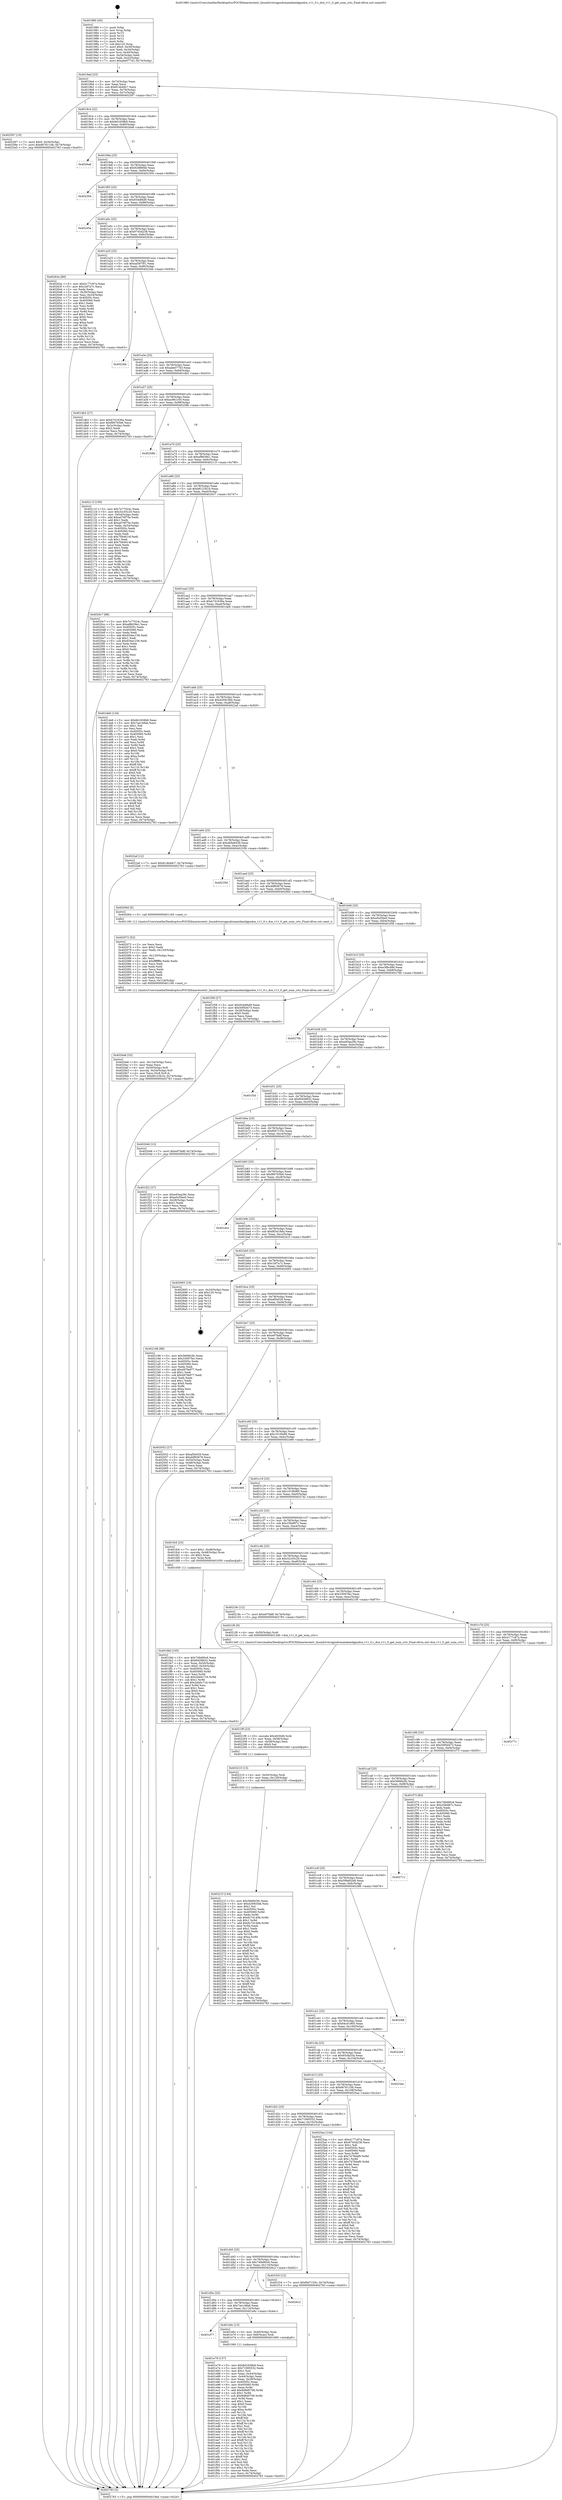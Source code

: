 digraph "0x401980" {
  label = "0x401980 (/mnt/c/Users/mathe/Desktop/tcc/POCII/binaries/extr_linuxdriversgpudrmamdamdgpudce_v11_0.c_dce_v11_0_get_num_crtc_Final-ollvm.out::main(0))"
  labelloc = "t"
  node[shape=record]

  Entry [label="",width=0.3,height=0.3,shape=circle,fillcolor=black,style=filled]
  "0x4019ad" [label="{
     0x4019ad [23]\l
     | [instrs]\l
     &nbsp;&nbsp;0x4019ad \<+3\>: mov -0x74(%rbp),%eax\l
     &nbsp;&nbsp;0x4019b0 \<+2\>: mov %eax,%ecx\l
     &nbsp;&nbsp;0x4019b2 \<+6\>: sub $0x814b49c7,%ecx\l
     &nbsp;&nbsp;0x4019b8 \<+3\>: mov %eax,-0x78(%rbp)\l
     &nbsp;&nbsp;0x4019bb \<+3\>: mov %ecx,-0x7c(%rbp)\l
     &nbsp;&nbsp;0x4019be \<+6\>: je 0000000000402597 \<main+0xc17\>\l
  }"]
  "0x402597" [label="{
     0x402597 [19]\l
     | [instrs]\l
     &nbsp;&nbsp;0x402597 \<+7\>: movl $0x0,-0x30(%rbp)\l
     &nbsp;&nbsp;0x40259e \<+7\>: movl $0x6676110b,-0x74(%rbp)\l
     &nbsp;&nbsp;0x4025a5 \<+5\>: jmp 0000000000402783 \<main+0xe03\>\l
  }"]
  "0x4019c4" [label="{
     0x4019c4 [22]\l
     | [instrs]\l
     &nbsp;&nbsp;0x4019c4 \<+5\>: jmp 00000000004019c9 \<main+0x49\>\l
     &nbsp;&nbsp;0x4019c9 \<+3\>: mov -0x78(%rbp),%eax\l
     &nbsp;&nbsp;0x4019cc \<+5\>: sub $0x8d1658b9,%eax\l
     &nbsp;&nbsp;0x4019d1 \<+3\>: mov %eax,-0x80(%rbp)\l
     &nbsp;&nbsp;0x4019d4 \<+6\>: je 00000000004026a6 \<main+0xd26\>\l
  }"]
  Exit [label="",width=0.3,height=0.3,shape=circle,fillcolor=black,style=filled,peripheries=2]
  "0x4026a6" [label="{
     0x4026a6\l
  }", style=dashed]
  "0x4019da" [label="{
     0x4019da [25]\l
     | [instrs]\l
     &nbsp;&nbsp;0x4019da \<+5\>: jmp 00000000004019df \<main+0x5f\>\l
     &nbsp;&nbsp;0x4019df \<+3\>: mov -0x78(%rbp),%eax\l
     &nbsp;&nbsp;0x4019e2 \<+5\>: sub $0x928f8846,%eax\l
     &nbsp;&nbsp;0x4019e7 \<+6\>: mov %eax,-0x84(%rbp)\l
     &nbsp;&nbsp;0x4019ed \<+6\>: je 0000000000402304 \<main+0x984\>\l
  }"]
  "0x40221f" [label="{
     0x40221f [144]\l
     | [instrs]\l
     &nbsp;&nbsp;0x40221f \<+5\>: mov $0x5666b3fc,%eax\l
     &nbsp;&nbsp;0x402224 \<+5\>: mov $0xd209c5bb,%esi\l
     &nbsp;&nbsp;0x402229 \<+2\>: mov $0x1,%cl\l
     &nbsp;&nbsp;0x40222b \<+7\>: mov 0x40505c,%edx\l
     &nbsp;&nbsp;0x402232 \<+8\>: mov 0x405060,%r8d\l
     &nbsp;&nbsp;0x40223a \<+3\>: mov %edx,%r9d\l
     &nbsp;&nbsp;0x40223d \<+7\>: sub $0x6c7d140b,%r9d\l
     &nbsp;&nbsp;0x402244 \<+4\>: sub $0x1,%r9d\l
     &nbsp;&nbsp;0x402248 \<+7\>: add $0x6c7d140b,%r9d\l
     &nbsp;&nbsp;0x40224f \<+4\>: imul %r9d,%edx\l
     &nbsp;&nbsp;0x402253 \<+3\>: and $0x1,%edx\l
     &nbsp;&nbsp;0x402256 \<+3\>: cmp $0x0,%edx\l
     &nbsp;&nbsp;0x402259 \<+4\>: sete %r10b\l
     &nbsp;&nbsp;0x40225d \<+4\>: cmp $0xa,%r8d\l
     &nbsp;&nbsp;0x402261 \<+4\>: setl %r11b\l
     &nbsp;&nbsp;0x402265 \<+3\>: mov %r10b,%bl\l
     &nbsp;&nbsp;0x402268 \<+3\>: xor $0xff,%bl\l
     &nbsp;&nbsp;0x40226b \<+3\>: mov %r11b,%r14b\l
     &nbsp;&nbsp;0x40226e \<+4\>: xor $0xff,%r14b\l
     &nbsp;&nbsp;0x402272 \<+3\>: xor $0x0,%cl\l
     &nbsp;&nbsp;0x402275 \<+3\>: mov %bl,%r15b\l
     &nbsp;&nbsp;0x402278 \<+4\>: and $0x0,%r15b\l
     &nbsp;&nbsp;0x40227c \<+3\>: and %cl,%r10b\l
     &nbsp;&nbsp;0x40227f \<+3\>: mov %r14b,%r12b\l
     &nbsp;&nbsp;0x402282 \<+4\>: and $0x0,%r12b\l
     &nbsp;&nbsp;0x402286 \<+3\>: and %cl,%r11b\l
     &nbsp;&nbsp;0x402289 \<+3\>: or %r10b,%r15b\l
     &nbsp;&nbsp;0x40228c \<+3\>: or %r11b,%r12b\l
     &nbsp;&nbsp;0x40228f \<+3\>: xor %r12b,%r15b\l
     &nbsp;&nbsp;0x402292 \<+3\>: or %r14b,%bl\l
     &nbsp;&nbsp;0x402295 \<+3\>: xor $0xff,%bl\l
     &nbsp;&nbsp;0x402298 \<+3\>: or $0x0,%cl\l
     &nbsp;&nbsp;0x40229b \<+2\>: and %cl,%bl\l
     &nbsp;&nbsp;0x40229d \<+3\>: or %bl,%r15b\l
     &nbsp;&nbsp;0x4022a0 \<+4\>: test $0x1,%r15b\l
     &nbsp;&nbsp;0x4022a4 \<+3\>: cmovne %esi,%eax\l
     &nbsp;&nbsp;0x4022a7 \<+3\>: mov %eax,-0x74(%rbp)\l
     &nbsp;&nbsp;0x4022aa \<+5\>: jmp 0000000000402783 \<main+0xe03\>\l
  }"]
  "0x402304" [label="{
     0x402304\l
  }", style=dashed]
  "0x4019f3" [label="{
     0x4019f3 [25]\l
     | [instrs]\l
     &nbsp;&nbsp;0x4019f3 \<+5\>: jmp 00000000004019f8 \<main+0x78\>\l
     &nbsp;&nbsp;0x4019f8 \<+3\>: mov -0x78(%rbp),%eax\l
     &nbsp;&nbsp;0x4019fb \<+5\>: sub $0x934df4d9,%eax\l
     &nbsp;&nbsp;0x401a00 \<+6\>: mov %eax,-0x88(%rbp)\l
     &nbsp;&nbsp;0x401a06 \<+6\>: je 000000000040245a \<main+0xada\>\l
  }"]
  "0x402210" [label="{
     0x402210 [15]\l
     | [instrs]\l
     &nbsp;&nbsp;0x402210 \<+4\>: mov -0x50(%rbp),%rdi\l
     &nbsp;&nbsp;0x402214 \<+6\>: mov %eax,-0x128(%rbp)\l
     &nbsp;&nbsp;0x40221a \<+5\>: call 0000000000401030 \<free@plt\>\l
     | [calls]\l
     &nbsp;&nbsp;0x401030 \{1\} (unknown)\l
  }"]
  "0x40245a" [label="{
     0x40245a\l
  }", style=dashed]
  "0x401a0c" [label="{
     0x401a0c [25]\l
     | [instrs]\l
     &nbsp;&nbsp;0x401a0c \<+5\>: jmp 0000000000401a11 \<main+0x91\>\l
     &nbsp;&nbsp;0x401a11 \<+3\>: mov -0x78(%rbp),%eax\l
     &nbsp;&nbsp;0x401a14 \<+5\>: sub $0x9745d238,%eax\l
     &nbsp;&nbsp;0x401a19 \<+6\>: mov %eax,-0x8c(%rbp)\l
     &nbsp;&nbsp;0x401a1f \<+6\>: je 000000000040263a \<main+0xcba\>\l
  }"]
  "0x4021f9" [label="{
     0x4021f9 [23]\l
     | [instrs]\l
     &nbsp;&nbsp;0x4021f9 \<+10\>: movabs $0x4030d6,%rdi\l
     &nbsp;&nbsp;0x402203 \<+3\>: mov %eax,-0x58(%rbp)\l
     &nbsp;&nbsp;0x402206 \<+3\>: mov -0x58(%rbp),%esi\l
     &nbsp;&nbsp;0x402209 \<+2\>: mov $0x0,%al\l
     &nbsp;&nbsp;0x40220b \<+5\>: call 0000000000401040 \<printf@plt\>\l
     | [calls]\l
     &nbsp;&nbsp;0x401040 \{1\} (unknown)\l
  }"]
  "0x40263a" [label="{
     0x40263a [89]\l
     | [instrs]\l
     &nbsp;&nbsp;0x40263a \<+5\>: mov $0x4177c87a,%eax\l
     &nbsp;&nbsp;0x40263f \<+5\>: mov $0x1bf7a7c,%ecx\l
     &nbsp;&nbsp;0x402644 \<+2\>: xor %edx,%edx\l
     &nbsp;&nbsp;0x402646 \<+3\>: mov -0x30(%rbp),%esi\l
     &nbsp;&nbsp;0x402649 \<+3\>: mov %esi,-0x24(%rbp)\l
     &nbsp;&nbsp;0x40264c \<+7\>: mov 0x40505c,%esi\l
     &nbsp;&nbsp;0x402653 \<+7\>: mov 0x405060,%edi\l
     &nbsp;&nbsp;0x40265a \<+3\>: sub $0x1,%edx\l
     &nbsp;&nbsp;0x40265d \<+3\>: mov %esi,%r8d\l
     &nbsp;&nbsp;0x402660 \<+3\>: add %edx,%r8d\l
     &nbsp;&nbsp;0x402663 \<+4\>: imul %r8d,%esi\l
     &nbsp;&nbsp;0x402667 \<+3\>: and $0x1,%esi\l
     &nbsp;&nbsp;0x40266a \<+3\>: cmp $0x0,%esi\l
     &nbsp;&nbsp;0x40266d \<+4\>: sete %r9b\l
     &nbsp;&nbsp;0x402671 \<+3\>: cmp $0xa,%edi\l
     &nbsp;&nbsp;0x402674 \<+4\>: setl %r10b\l
     &nbsp;&nbsp;0x402678 \<+3\>: mov %r9b,%r11b\l
     &nbsp;&nbsp;0x40267b \<+3\>: and %r10b,%r11b\l
     &nbsp;&nbsp;0x40267e \<+3\>: xor %r10b,%r9b\l
     &nbsp;&nbsp;0x402681 \<+3\>: or %r9b,%r11b\l
     &nbsp;&nbsp;0x402684 \<+4\>: test $0x1,%r11b\l
     &nbsp;&nbsp;0x402688 \<+3\>: cmovne %ecx,%eax\l
     &nbsp;&nbsp;0x40268b \<+3\>: mov %eax,-0x74(%rbp)\l
     &nbsp;&nbsp;0x40268e \<+5\>: jmp 0000000000402783 \<main+0xe03\>\l
  }"]
  "0x401a25" [label="{
     0x401a25 [25]\l
     | [instrs]\l
     &nbsp;&nbsp;0x401a25 \<+5\>: jmp 0000000000401a2a \<main+0xaa\>\l
     &nbsp;&nbsp;0x401a2a \<+3\>: mov -0x78(%rbp),%eax\l
     &nbsp;&nbsp;0x401a2d \<+5\>: sub $0xaa587f51,%eax\l
     &nbsp;&nbsp;0x401a32 \<+6\>: mov %eax,-0x90(%rbp)\l
     &nbsp;&nbsp;0x401a38 \<+6\>: je 00000000004022bb \<main+0x93b\>\l
  }"]
  "0x4020a6" [label="{
     0x4020a6 [33]\l
     | [instrs]\l
     &nbsp;&nbsp;0x4020a6 \<+6\>: mov -0x124(%rbp),%ecx\l
     &nbsp;&nbsp;0x4020ac \<+3\>: imul %eax,%ecx\l
     &nbsp;&nbsp;0x4020af \<+4\>: mov -0x50(%rbp),%r8\l
     &nbsp;&nbsp;0x4020b3 \<+4\>: movslq -0x54(%rbp),%r9\l
     &nbsp;&nbsp;0x4020b7 \<+4\>: mov %ecx,(%r8,%r9,4)\l
     &nbsp;&nbsp;0x4020bb \<+7\>: movl $0xb6123b1b,-0x74(%rbp)\l
     &nbsp;&nbsp;0x4020c2 \<+5\>: jmp 0000000000402783 \<main+0xe03\>\l
  }"]
  "0x4022bb" [label="{
     0x4022bb\l
  }", style=dashed]
  "0x401a3e" [label="{
     0x401a3e [25]\l
     | [instrs]\l
     &nbsp;&nbsp;0x401a3e \<+5\>: jmp 0000000000401a43 \<main+0xc3\>\l
     &nbsp;&nbsp;0x401a43 \<+3\>: mov -0x78(%rbp),%eax\l
     &nbsp;&nbsp;0x401a46 \<+5\>: sub $0xabe07743,%eax\l
     &nbsp;&nbsp;0x401a4b \<+6\>: mov %eax,-0x94(%rbp)\l
     &nbsp;&nbsp;0x401a51 \<+6\>: je 0000000000401db3 \<main+0x433\>\l
  }"]
  "0x402072" [label="{
     0x402072 [52]\l
     | [instrs]\l
     &nbsp;&nbsp;0x402072 \<+2\>: xor %ecx,%ecx\l
     &nbsp;&nbsp;0x402074 \<+5\>: mov $0x2,%edx\l
     &nbsp;&nbsp;0x402079 \<+6\>: mov %edx,-0x120(%rbp)\l
     &nbsp;&nbsp;0x40207f \<+1\>: cltd\l
     &nbsp;&nbsp;0x402080 \<+6\>: mov -0x120(%rbp),%esi\l
     &nbsp;&nbsp;0x402086 \<+2\>: idiv %esi\l
     &nbsp;&nbsp;0x402088 \<+6\>: imul $0xfffffffe,%edx,%edx\l
     &nbsp;&nbsp;0x40208e \<+2\>: mov %ecx,%edi\l
     &nbsp;&nbsp;0x402090 \<+2\>: sub %edx,%edi\l
     &nbsp;&nbsp;0x402092 \<+2\>: mov %ecx,%edx\l
     &nbsp;&nbsp;0x402094 \<+3\>: sub $0x1,%edx\l
     &nbsp;&nbsp;0x402097 \<+2\>: add %edx,%edi\l
     &nbsp;&nbsp;0x402099 \<+2\>: sub %edi,%ecx\l
     &nbsp;&nbsp;0x40209b \<+6\>: mov %ecx,-0x124(%rbp)\l
     &nbsp;&nbsp;0x4020a1 \<+5\>: call 0000000000401160 \<next_i\>\l
     | [calls]\l
     &nbsp;&nbsp;0x401160 \{1\} (/mnt/c/Users/mathe/Desktop/tcc/POCII/binaries/extr_linuxdriversgpudrmamdamdgpudce_v11_0.c_dce_v11_0_get_num_crtc_Final-ollvm.out::next_i)\l
  }"]
  "0x401db3" [label="{
     0x401db3 [27]\l
     | [instrs]\l
     &nbsp;&nbsp;0x401db3 \<+5\>: mov $0xb741636a,%eax\l
     &nbsp;&nbsp;0x401db8 \<+5\>: mov $0xf66765b6,%ecx\l
     &nbsp;&nbsp;0x401dbd \<+3\>: mov -0x2c(%rbp),%edx\l
     &nbsp;&nbsp;0x401dc0 \<+3\>: cmp $0x2,%edx\l
     &nbsp;&nbsp;0x401dc3 \<+3\>: cmovne %ecx,%eax\l
     &nbsp;&nbsp;0x401dc6 \<+3\>: mov %eax,-0x74(%rbp)\l
     &nbsp;&nbsp;0x401dc9 \<+5\>: jmp 0000000000402783 \<main+0xe03\>\l
  }"]
  "0x401a57" [label="{
     0x401a57 [25]\l
     | [instrs]\l
     &nbsp;&nbsp;0x401a57 \<+5\>: jmp 0000000000401a5c \<main+0xdc\>\l
     &nbsp;&nbsp;0x401a5c \<+3\>: mov -0x78(%rbp),%eax\l
     &nbsp;&nbsp;0x401a5f \<+5\>: sub $0xac961c50,%eax\l
     &nbsp;&nbsp;0x401a64 \<+6\>: mov %eax,-0x98(%rbp)\l
     &nbsp;&nbsp;0x401a6a \<+6\>: je 000000000040258b \<main+0xc0b\>\l
  }"]
  "0x402783" [label="{
     0x402783 [5]\l
     | [instrs]\l
     &nbsp;&nbsp;0x402783 \<+5\>: jmp 00000000004019ad \<main+0x2d\>\l
  }"]
  "0x401980" [label="{
     0x401980 [45]\l
     | [instrs]\l
     &nbsp;&nbsp;0x401980 \<+1\>: push %rbp\l
     &nbsp;&nbsp;0x401981 \<+3\>: mov %rsp,%rbp\l
     &nbsp;&nbsp;0x401984 \<+2\>: push %r15\l
     &nbsp;&nbsp;0x401986 \<+2\>: push %r14\l
     &nbsp;&nbsp;0x401988 \<+2\>: push %r12\l
     &nbsp;&nbsp;0x40198a \<+1\>: push %rbx\l
     &nbsp;&nbsp;0x40198b \<+7\>: sub $0x120,%rsp\l
     &nbsp;&nbsp;0x401992 \<+7\>: movl $0x0,-0x30(%rbp)\l
     &nbsp;&nbsp;0x401999 \<+3\>: mov %edi,-0x34(%rbp)\l
     &nbsp;&nbsp;0x40199c \<+4\>: mov %rsi,-0x40(%rbp)\l
     &nbsp;&nbsp;0x4019a0 \<+3\>: mov -0x34(%rbp),%edi\l
     &nbsp;&nbsp;0x4019a3 \<+3\>: mov %edi,-0x2c(%rbp)\l
     &nbsp;&nbsp;0x4019a6 \<+7\>: movl $0xabe07743,-0x74(%rbp)\l
  }"]
  "0x401fdd" [label="{
     0x401fdd [105]\l
     | [instrs]\l
     &nbsp;&nbsp;0x401fdd \<+5\>: mov $0x749d90c6,%ecx\l
     &nbsp;&nbsp;0x401fe2 \<+5\>: mov $0xf0458932,%edx\l
     &nbsp;&nbsp;0x401fe7 \<+4\>: mov %rax,-0x50(%rbp)\l
     &nbsp;&nbsp;0x401feb \<+7\>: movl $0x0,-0x54(%rbp)\l
     &nbsp;&nbsp;0x401ff2 \<+7\>: mov 0x40505c,%esi\l
     &nbsp;&nbsp;0x401ff9 \<+8\>: mov 0x405060,%r8d\l
     &nbsp;&nbsp;0x402001 \<+3\>: mov %esi,%r9d\l
     &nbsp;&nbsp;0x402004 \<+7\>: sub $0x2d40c716,%r9d\l
     &nbsp;&nbsp;0x40200b \<+4\>: sub $0x1,%r9d\l
     &nbsp;&nbsp;0x40200f \<+7\>: add $0x2d40c716,%r9d\l
     &nbsp;&nbsp;0x402016 \<+4\>: imul %r9d,%esi\l
     &nbsp;&nbsp;0x40201a \<+3\>: and $0x1,%esi\l
     &nbsp;&nbsp;0x40201d \<+3\>: cmp $0x0,%esi\l
     &nbsp;&nbsp;0x402020 \<+4\>: sete %r10b\l
     &nbsp;&nbsp;0x402024 \<+4\>: cmp $0xa,%r8d\l
     &nbsp;&nbsp;0x402028 \<+4\>: setl %r11b\l
     &nbsp;&nbsp;0x40202c \<+3\>: mov %r10b,%bl\l
     &nbsp;&nbsp;0x40202f \<+3\>: and %r11b,%bl\l
     &nbsp;&nbsp;0x402032 \<+3\>: xor %r11b,%r10b\l
     &nbsp;&nbsp;0x402035 \<+3\>: or %r10b,%bl\l
     &nbsp;&nbsp;0x402038 \<+3\>: test $0x1,%bl\l
     &nbsp;&nbsp;0x40203b \<+3\>: cmovne %edx,%ecx\l
     &nbsp;&nbsp;0x40203e \<+3\>: mov %ecx,-0x74(%rbp)\l
     &nbsp;&nbsp;0x402041 \<+5\>: jmp 0000000000402783 \<main+0xe03\>\l
  }"]
  "0x40258b" [label="{
     0x40258b\l
  }", style=dashed]
  "0x401a70" [label="{
     0x401a70 [25]\l
     | [instrs]\l
     &nbsp;&nbsp;0x401a70 \<+5\>: jmp 0000000000401a75 \<main+0xf5\>\l
     &nbsp;&nbsp;0x401a75 \<+3\>: mov -0x78(%rbp),%eax\l
     &nbsp;&nbsp;0x401a78 \<+5\>: sub $0xaf8639e1,%eax\l
     &nbsp;&nbsp;0x401a7d \<+6\>: mov %eax,-0x9c(%rbp)\l
     &nbsp;&nbsp;0x401a83 \<+6\>: je 000000000040211f \<main+0x79f\>\l
  }"]
  "0x401e79" [label="{
     0x401e79 [157]\l
     | [instrs]\l
     &nbsp;&nbsp;0x401e79 \<+5\>: mov $0x8d1658b9,%ecx\l
     &nbsp;&nbsp;0x401e7e \<+5\>: mov $0x71995532,%edx\l
     &nbsp;&nbsp;0x401e83 \<+3\>: mov $0x1,%sil\l
     &nbsp;&nbsp;0x401e86 \<+3\>: mov %eax,-0x44(%rbp)\l
     &nbsp;&nbsp;0x401e89 \<+3\>: mov -0x44(%rbp),%eax\l
     &nbsp;&nbsp;0x401e8c \<+3\>: mov %eax,-0x28(%rbp)\l
     &nbsp;&nbsp;0x401e8f \<+7\>: mov 0x40505c,%eax\l
     &nbsp;&nbsp;0x401e96 \<+8\>: mov 0x405060,%r8d\l
     &nbsp;&nbsp;0x401e9e \<+3\>: mov %eax,%r9d\l
     &nbsp;&nbsp;0x401ea1 \<+7\>: add $0x8d8d0708,%r9d\l
     &nbsp;&nbsp;0x401ea8 \<+4\>: sub $0x1,%r9d\l
     &nbsp;&nbsp;0x401eac \<+7\>: sub $0x8d8d0708,%r9d\l
     &nbsp;&nbsp;0x401eb3 \<+4\>: imul %r9d,%eax\l
     &nbsp;&nbsp;0x401eb7 \<+3\>: and $0x1,%eax\l
     &nbsp;&nbsp;0x401eba \<+3\>: cmp $0x0,%eax\l
     &nbsp;&nbsp;0x401ebd \<+4\>: sete %r10b\l
     &nbsp;&nbsp;0x401ec1 \<+4\>: cmp $0xa,%r8d\l
     &nbsp;&nbsp;0x401ec5 \<+4\>: setl %r11b\l
     &nbsp;&nbsp;0x401ec9 \<+3\>: mov %r10b,%bl\l
     &nbsp;&nbsp;0x401ecc \<+3\>: xor $0xff,%bl\l
     &nbsp;&nbsp;0x401ecf \<+3\>: mov %r11b,%r14b\l
     &nbsp;&nbsp;0x401ed2 \<+4\>: xor $0xff,%r14b\l
     &nbsp;&nbsp;0x401ed6 \<+4\>: xor $0x1,%sil\l
     &nbsp;&nbsp;0x401eda \<+3\>: mov %bl,%r15b\l
     &nbsp;&nbsp;0x401edd \<+4\>: and $0xff,%r15b\l
     &nbsp;&nbsp;0x401ee1 \<+3\>: and %sil,%r10b\l
     &nbsp;&nbsp;0x401ee4 \<+3\>: mov %r14b,%r12b\l
     &nbsp;&nbsp;0x401ee7 \<+4\>: and $0xff,%r12b\l
     &nbsp;&nbsp;0x401eeb \<+3\>: and %sil,%r11b\l
     &nbsp;&nbsp;0x401eee \<+3\>: or %r10b,%r15b\l
     &nbsp;&nbsp;0x401ef1 \<+3\>: or %r11b,%r12b\l
     &nbsp;&nbsp;0x401ef4 \<+3\>: xor %r12b,%r15b\l
     &nbsp;&nbsp;0x401ef7 \<+3\>: or %r14b,%bl\l
     &nbsp;&nbsp;0x401efa \<+3\>: xor $0xff,%bl\l
     &nbsp;&nbsp;0x401efd \<+4\>: or $0x1,%sil\l
     &nbsp;&nbsp;0x401f01 \<+3\>: and %sil,%bl\l
     &nbsp;&nbsp;0x401f04 \<+3\>: or %bl,%r15b\l
     &nbsp;&nbsp;0x401f07 \<+4\>: test $0x1,%r15b\l
     &nbsp;&nbsp;0x401f0b \<+3\>: cmovne %edx,%ecx\l
     &nbsp;&nbsp;0x401f0e \<+3\>: mov %ecx,-0x74(%rbp)\l
     &nbsp;&nbsp;0x401f11 \<+5\>: jmp 0000000000402783 \<main+0xe03\>\l
  }"]
  "0x40211f" [label="{
     0x40211f [109]\l
     | [instrs]\l
     &nbsp;&nbsp;0x40211f \<+5\>: mov $0x7e77024c,%eax\l
     &nbsp;&nbsp;0x402124 \<+5\>: mov $0x32c55c20,%ecx\l
     &nbsp;&nbsp;0x402129 \<+3\>: mov -0x54(%rbp),%edx\l
     &nbsp;&nbsp;0x40212c \<+6\>: add $0xad76f75e,%edx\l
     &nbsp;&nbsp;0x402132 \<+3\>: add $0x1,%edx\l
     &nbsp;&nbsp;0x402135 \<+6\>: sub $0xad76f75e,%edx\l
     &nbsp;&nbsp;0x40213b \<+3\>: mov %edx,-0x54(%rbp)\l
     &nbsp;&nbsp;0x40213e \<+7\>: mov 0x40505c,%edx\l
     &nbsp;&nbsp;0x402145 \<+7\>: mov 0x405060,%esi\l
     &nbsp;&nbsp;0x40214c \<+2\>: mov %edx,%edi\l
     &nbsp;&nbsp;0x40214e \<+6\>: sub $0x70b4614f,%edi\l
     &nbsp;&nbsp;0x402154 \<+3\>: sub $0x1,%edi\l
     &nbsp;&nbsp;0x402157 \<+6\>: add $0x70b4614f,%edi\l
     &nbsp;&nbsp;0x40215d \<+3\>: imul %edi,%edx\l
     &nbsp;&nbsp;0x402160 \<+3\>: and $0x1,%edx\l
     &nbsp;&nbsp;0x402163 \<+3\>: cmp $0x0,%edx\l
     &nbsp;&nbsp;0x402166 \<+4\>: sete %r8b\l
     &nbsp;&nbsp;0x40216a \<+3\>: cmp $0xa,%esi\l
     &nbsp;&nbsp;0x40216d \<+4\>: setl %r9b\l
     &nbsp;&nbsp;0x402171 \<+3\>: mov %r8b,%r10b\l
     &nbsp;&nbsp;0x402174 \<+3\>: and %r9b,%r10b\l
     &nbsp;&nbsp;0x402177 \<+3\>: xor %r9b,%r8b\l
     &nbsp;&nbsp;0x40217a \<+3\>: or %r8b,%r10b\l
     &nbsp;&nbsp;0x40217d \<+4\>: test $0x1,%r10b\l
     &nbsp;&nbsp;0x402181 \<+3\>: cmovne %ecx,%eax\l
     &nbsp;&nbsp;0x402184 \<+3\>: mov %eax,-0x74(%rbp)\l
     &nbsp;&nbsp;0x402187 \<+5\>: jmp 0000000000402783 \<main+0xe03\>\l
  }"]
  "0x401a89" [label="{
     0x401a89 [25]\l
     | [instrs]\l
     &nbsp;&nbsp;0x401a89 \<+5\>: jmp 0000000000401a8e \<main+0x10e\>\l
     &nbsp;&nbsp;0x401a8e \<+3\>: mov -0x78(%rbp),%eax\l
     &nbsp;&nbsp;0x401a91 \<+5\>: sub $0xb6123b1b,%eax\l
     &nbsp;&nbsp;0x401a96 \<+6\>: mov %eax,-0xa0(%rbp)\l
     &nbsp;&nbsp;0x401a9c \<+6\>: je 00000000004020c7 \<main+0x747\>\l
  }"]
  "0x401d77" [label="{
     0x401d77\l
  }", style=dashed]
  "0x4020c7" [label="{
     0x4020c7 [88]\l
     | [instrs]\l
     &nbsp;&nbsp;0x4020c7 \<+5\>: mov $0x7e77024c,%eax\l
     &nbsp;&nbsp;0x4020cc \<+5\>: mov $0xaf8639e1,%ecx\l
     &nbsp;&nbsp;0x4020d1 \<+7\>: mov 0x40505c,%edx\l
     &nbsp;&nbsp;0x4020d8 \<+7\>: mov 0x405060,%esi\l
     &nbsp;&nbsp;0x4020df \<+2\>: mov %edx,%edi\l
     &nbsp;&nbsp;0x4020e1 \<+6\>: add $0x934ec158,%edi\l
     &nbsp;&nbsp;0x4020e7 \<+3\>: sub $0x1,%edi\l
     &nbsp;&nbsp;0x4020ea \<+6\>: sub $0x934ec158,%edi\l
     &nbsp;&nbsp;0x4020f0 \<+3\>: imul %edi,%edx\l
     &nbsp;&nbsp;0x4020f3 \<+3\>: and $0x1,%edx\l
     &nbsp;&nbsp;0x4020f6 \<+3\>: cmp $0x0,%edx\l
     &nbsp;&nbsp;0x4020f9 \<+4\>: sete %r8b\l
     &nbsp;&nbsp;0x4020fd \<+3\>: cmp $0xa,%esi\l
     &nbsp;&nbsp;0x402100 \<+4\>: setl %r9b\l
     &nbsp;&nbsp;0x402104 \<+3\>: mov %r8b,%r10b\l
     &nbsp;&nbsp;0x402107 \<+3\>: and %r9b,%r10b\l
     &nbsp;&nbsp;0x40210a \<+3\>: xor %r9b,%r8b\l
     &nbsp;&nbsp;0x40210d \<+3\>: or %r8b,%r10b\l
     &nbsp;&nbsp;0x402110 \<+4\>: test $0x1,%r10b\l
     &nbsp;&nbsp;0x402114 \<+3\>: cmovne %ecx,%eax\l
     &nbsp;&nbsp;0x402117 \<+3\>: mov %eax,-0x74(%rbp)\l
     &nbsp;&nbsp;0x40211a \<+5\>: jmp 0000000000402783 \<main+0xe03\>\l
  }"]
  "0x401aa2" [label="{
     0x401aa2 [25]\l
     | [instrs]\l
     &nbsp;&nbsp;0x401aa2 \<+5\>: jmp 0000000000401aa7 \<main+0x127\>\l
     &nbsp;&nbsp;0x401aa7 \<+3\>: mov -0x78(%rbp),%eax\l
     &nbsp;&nbsp;0x401aaa \<+5\>: sub $0xb741636a,%eax\l
     &nbsp;&nbsp;0x401aaf \<+6\>: mov %eax,-0xa4(%rbp)\l
     &nbsp;&nbsp;0x401ab5 \<+6\>: je 0000000000401de6 \<main+0x466\>\l
  }"]
  "0x401e6c" [label="{
     0x401e6c [13]\l
     | [instrs]\l
     &nbsp;&nbsp;0x401e6c \<+4\>: mov -0x40(%rbp),%rax\l
     &nbsp;&nbsp;0x401e70 \<+4\>: mov 0x8(%rax),%rdi\l
     &nbsp;&nbsp;0x401e74 \<+5\>: call 0000000000401060 \<atoi@plt\>\l
     | [calls]\l
     &nbsp;&nbsp;0x401060 \{1\} (unknown)\l
  }"]
  "0x401de6" [label="{
     0x401de6 [134]\l
     | [instrs]\l
     &nbsp;&nbsp;0x401de6 \<+5\>: mov $0x8d1658b9,%eax\l
     &nbsp;&nbsp;0x401deb \<+5\>: mov $0x7ae148ab,%ecx\l
     &nbsp;&nbsp;0x401df0 \<+2\>: mov $0x1,%dl\l
     &nbsp;&nbsp;0x401df2 \<+2\>: xor %esi,%esi\l
     &nbsp;&nbsp;0x401df4 \<+7\>: mov 0x40505c,%edi\l
     &nbsp;&nbsp;0x401dfb \<+8\>: mov 0x405060,%r8d\l
     &nbsp;&nbsp;0x401e03 \<+3\>: sub $0x1,%esi\l
     &nbsp;&nbsp;0x401e06 \<+3\>: mov %edi,%r9d\l
     &nbsp;&nbsp;0x401e09 \<+3\>: add %esi,%r9d\l
     &nbsp;&nbsp;0x401e0c \<+4\>: imul %r9d,%edi\l
     &nbsp;&nbsp;0x401e10 \<+3\>: and $0x1,%edi\l
     &nbsp;&nbsp;0x401e13 \<+3\>: cmp $0x0,%edi\l
     &nbsp;&nbsp;0x401e16 \<+4\>: sete %r10b\l
     &nbsp;&nbsp;0x401e1a \<+4\>: cmp $0xa,%r8d\l
     &nbsp;&nbsp;0x401e1e \<+4\>: setl %r11b\l
     &nbsp;&nbsp;0x401e22 \<+3\>: mov %r10b,%bl\l
     &nbsp;&nbsp;0x401e25 \<+3\>: xor $0xff,%bl\l
     &nbsp;&nbsp;0x401e28 \<+3\>: mov %r11b,%r14b\l
     &nbsp;&nbsp;0x401e2b \<+4\>: xor $0xff,%r14b\l
     &nbsp;&nbsp;0x401e2f \<+3\>: xor $0x0,%dl\l
     &nbsp;&nbsp;0x401e32 \<+3\>: mov %bl,%r15b\l
     &nbsp;&nbsp;0x401e35 \<+4\>: and $0x0,%r15b\l
     &nbsp;&nbsp;0x401e39 \<+3\>: and %dl,%r10b\l
     &nbsp;&nbsp;0x401e3c \<+3\>: mov %r14b,%r12b\l
     &nbsp;&nbsp;0x401e3f \<+4\>: and $0x0,%r12b\l
     &nbsp;&nbsp;0x401e43 \<+3\>: and %dl,%r11b\l
     &nbsp;&nbsp;0x401e46 \<+3\>: or %r10b,%r15b\l
     &nbsp;&nbsp;0x401e49 \<+3\>: or %r11b,%r12b\l
     &nbsp;&nbsp;0x401e4c \<+3\>: xor %r12b,%r15b\l
     &nbsp;&nbsp;0x401e4f \<+3\>: or %r14b,%bl\l
     &nbsp;&nbsp;0x401e52 \<+3\>: xor $0xff,%bl\l
     &nbsp;&nbsp;0x401e55 \<+3\>: or $0x0,%dl\l
     &nbsp;&nbsp;0x401e58 \<+2\>: and %dl,%bl\l
     &nbsp;&nbsp;0x401e5a \<+3\>: or %bl,%r15b\l
     &nbsp;&nbsp;0x401e5d \<+4\>: test $0x1,%r15b\l
     &nbsp;&nbsp;0x401e61 \<+3\>: cmovne %ecx,%eax\l
     &nbsp;&nbsp;0x401e64 \<+3\>: mov %eax,-0x74(%rbp)\l
     &nbsp;&nbsp;0x401e67 \<+5\>: jmp 0000000000402783 \<main+0xe03\>\l
  }"]
  "0x401abb" [label="{
     0x401abb [25]\l
     | [instrs]\l
     &nbsp;&nbsp;0x401abb \<+5\>: jmp 0000000000401ac0 \<main+0x140\>\l
     &nbsp;&nbsp;0x401ac0 \<+3\>: mov -0x78(%rbp),%eax\l
     &nbsp;&nbsp;0x401ac3 \<+5\>: sub $0xd209c5bb,%eax\l
     &nbsp;&nbsp;0x401ac8 \<+6\>: mov %eax,-0xa8(%rbp)\l
     &nbsp;&nbsp;0x401ace \<+6\>: je 00000000004022af \<main+0x92f\>\l
  }"]
  "0x401d5e" [label="{
     0x401d5e [25]\l
     | [instrs]\l
     &nbsp;&nbsp;0x401d5e \<+5\>: jmp 0000000000401d63 \<main+0x3e3\>\l
     &nbsp;&nbsp;0x401d63 \<+3\>: mov -0x78(%rbp),%eax\l
     &nbsp;&nbsp;0x401d66 \<+5\>: sub $0x7ae148ab,%eax\l
     &nbsp;&nbsp;0x401d6b \<+6\>: mov %eax,-0x114(%rbp)\l
     &nbsp;&nbsp;0x401d71 \<+6\>: je 0000000000401e6c \<main+0x4ec\>\l
  }"]
  "0x4022af" [label="{
     0x4022af [12]\l
     | [instrs]\l
     &nbsp;&nbsp;0x4022af \<+7\>: movl $0x814b49c7,-0x74(%rbp)\l
     &nbsp;&nbsp;0x4022b6 \<+5\>: jmp 0000000000402783 \<main+0xe03\>\l
  }"]
  "0x401ad4" [label="{
     0x401ad4 [25]\l
     | [instrs]\l
     &nbsp;&nbsp;0x401ad4 \<+5\>: jmp 0000000000401ad9 \<main+0x159\>\l
     &nbsp;&nbsp;0x401ad9 \<+3\>: mov -0x78(%rbp),%eax\l
     &nbsp;&nbsp;0x401adc \<+5\>: sub $0xd49a9439,%eax\l
     &nbsp;&nbsp;0x401ae1 \<+6\>: mov %eax,-0xac(%rbp)\l
     &nbsp;&nbsp;0x401ae7 \<+6\>: je 0000000000402356 \<main+0x9d6\>\l
  }"]
  "0x4026c2" [label="{
     0x4026c2\l
  }", style=dashed]
  "0x402356" [label="{
     0x402356\l
  }", style=dashed]
  "0x401aed" [label="{
     0x401aed [25]\l
     | [instrs]\l
     &nbsp;&nbsp;0x401aed \<+5\>: jmp 0000000000401af2 \<main+0x172\>\l
     &nbsp;&nbsp;0x401af2 \<+3\>: mov -0x78(%rbp),%eax\l
     &nbsp;&nbsp;0x401af5 \<+5\>: sub $0xddf93678,%eax\l
     &nbsp;&nbsp;0x401afa \<+6\>: mov %eax,-0xb0(%rbp)\l
     &nbsp;&nbsp;0x401b00 \<+6\>: je 000000000040206d \<main+0x6ed\>\l
  }"]
  "0x401d45" [label="{
     0x401d45 [25]\l
     | [instrs]\l
     &nbsp;&nbsp;0x401d45 \<+5\>: jmp 0000000000401d4a \<main+0x3ca\>\l
     &nbsp;&nbsp;0x401d4a \<+3\>: mov -0x78(%rbp),%eax\l
     &nbsp;&nbsp;0x401d4d \<+5\>: sub $0x749d90c6,%eax\l
     &nbsp;&nbsp;0x401d52 \<+6\>: mov %eax,-0x110(%rbp)\l
     &nbsp;&nbsp;0x401d58 \<+6\>: je 00000000004026c2 \<main+0xd42\>\l
  }"]
  "0x40206d" [label="{
     0x40206d [5]\l
     | [instrs]\l
     &nbsp;&nbsp;0x40206d \<+5\>: call 0000000000401160 \<next_i\>\l
     | [calls]\l
     &nbsp;&nbsp;0x401160 \{1\} (/mnt/c/Users/mathe/Desktop/tcc/POCII/binaries/extr_linuxdriversgpudrmamdamdgpudce_v11_0.c_dce_v11_0_get_num_crtc_Final-ollvm.out::next_i)\l
  }"]
  "0x401b06" [label="{
     0x401b06 [25]\l
     | [instrs]\l
     &nbsp;&nbsp;0x401b06 \<+5\>: jmp 0000000000401b0b \<main+0x18b\>\l
     &nbsp;&nbsp;0x401b0b \<+3\>: mov -0x78(%rbp),%eax\l
     &nbsp;&nbsp;0x401b0e \<+5\>: sub $0xe0cf3be0,%eax\l
     &nbsp;&nbsp;0x401b13 \<+6\>: mov %eax,-0xb4(%rbp)\l
     &nbsp;&nbsp;0x401b19 \<+6\>: je 0000000000401f58 \<main+0x5d8\>\l
  }"]
  "0x401f16" [label="{
     0x401f16 [12]\l
     | [instrs]\l
     &nbsp;&nbsp;0x401f16 \<+7\>: movl $0xf0d7155c,-0x74(%rbp)\l
     &nbsp;&nbsp;0x401f1d \<+5\>: jmp 0000000000402783 \<main+0xe03\>\l
  }"]
  "0x401f58" [label="{
     0x401f58 [27]\l
     | [instrs]\l
     &nbsp;&nbsp;0x401f58 \<+5\>: mov $0x934df4d9,%eax\l
     &nbsp;&nbsp;0x401f5d \<+5\>: mov $0x50f5d473,%ecx\l
     &nbsp;&nbsp;0x401f62 \<+3\>: mov -0x28(%rbp),%edx\l
     &nbsp;&nbsp;0x401f65 \<+3\>: cmp $0x0,%edx\l
     &nbsp;&nbsp;0x401f68 \<+3\>: cmove %ecx,%eax\l
     &nbsp;&nbsp;0x401f6b \<+3\>: mov %eax,-0x74(%rbp)\l
     &nbsp;&nbsp;0x401f6e \<+5\>: jmp 0000000000402783 \<main+0xe03\>\l
  }"]
  "0x401b1f" [label="{
     0x401b1f [25]\l
     | [instrs]\l
     &nbsp;&nbsp;0x401b1f \<+5\>: jmp 0000000000401b24 \<main+0x1a4\>\l
     &nbsp;&nbsp;0x401b24 \<+3\>: mov -0x78(%rbp),%eax\l
     &nbsp;&nbsp;0x401b27 \<+5\>: sub $0xe3f9cd9d,%eax\l
     &nbsp;&nbsp;0x401b2c \<+6\>: mov %eax,-0xb8(%rbp)\l
     &nbsp;&nbsp;0x401b32 \<+6\>: je 000000000040276b \<main+0xdeb\>\l
  }"]
  "0x401d2c" [label="{
     0x401d2c [25]\l
     | [instrs]\l
     &nbsp;&nbsp;0x401d2c \<+5\>: jmp 0000000000401d31 \<main+0x3b1\>\l
     &nbsp;&nbsp;0x401d31 \<+3\>: mov -0x78(%rbp),%eax\l
     &nbsp;&nbsp;0x401d34 \<+5\>: sub $0x71995532,%eax\l
     &nbsp;&nbsp;0x401d39 \<+6\>: mov %eax,-0x10c(%rbp)\l
     &nbsp;&nbsp;0x401d3f \<+6\>: je 0000000000401f16 \<main+0x596\>\l
  }"]
  "0x40276b" [label="{
     0x40276b\l
  }", style=dashed]
  "0x401b38" [label="{
     0x401b38 [25]\l
     | [instrs]\l
     &nbsp;&nbsp;0x401b38 \<+5\>: jmp 0000000000401b3d \<main+0x1bd\>\l
     &nbsp;&nbsp;0x401b3d \<+3\>: mov -0x78(%rbp),%eax\l
     &nbsp;&nbsp;0x401b40 \<+5\>: sub $0xe93aa39c,%eax\l
     &nbsp;&nbsp;0x401b45 \<+6\>: mov %eax,-0xbc(%rbp)\l
     &nbsp;&nbsp;0x401b4b \<+6\>: je 0000000000401f3d \<main+0x5bd\>\l
  }"]
  "0x4025aa" [label="{
     0x4025aa [144]\l
     | [instrs]\l
     &nbsp;&nbsp;0x4025aa \<+5\>: mov $0x4177c87a,%eax\l
     &nbsp;&nbsp;0x4025af \<+5\>: mov $0x9745d238,%ecx\l
     &nbsp;&nbsp;0x4025b4 \<+2\>: mov $0x1,%dl\l
     &nbsp;&nbsp;0x4025b6 \<+7\>: mov 0x40505c,%esi\l
     &nbsp;&nbsp;0x4025bd \<+7\>: mov 0x405060,%edi\l
     &nbsp;&nbsp;0x4025c4 \<+3\>: mov %esi,%r8d\l
     &nbsp;&nbsp;0x4025c7 \<+7\>: sub $0x74784af0,%r8d\l
     &nbsp;&nbsp;0x4025ce \<+4\>: sub $0x1,%r8d\l
     &nbsp;&nbsp;0x4025d2 \<+7\>: add $0x74784af0,%r8d\l
     &nbsp;&nbsp;0x4025d9 \<+4\>: imul %r8d,%esi\l
     &nbsp;&nbsp;0x4025dd \<+3\>: and $0x1,%esi\l
     &nbsp;&nbsp;0x4025e0 \<+3\>: cmp $0x0,%esi\l
     &nbsp;&nbsp;0x4025e3 \<+4\>: sete %r9b\l
     &nbsp;&nbsp;0x4025e7 \<+3\>: cmp $0xa,%edi\l
     &nbsp;&nbsp;0x4025ea \<+4\>: setl %r10b\l
     &nbsp;&nbsp;0x4025ee \<+3\>: mov %r9b,%r11b\l
     &nbsp;&nbsp;0x4025f1 \<+4\>: xor $0xff,%r11b\l
     &nbsp;&nbsp;0x4025f5 \<+3\>: mov %r10b,%bl\l
     &nbsp;&nbsp;0x4025f8 \<+3\>: xor $0xff,%bl\l
     &nbsp;&nbsp;0x4025fb \<+3\>: xor $0x0,%dl\l
     &nbsp;&nbsp;0x4025fe \<+3\>: mov %r11b,%r14b\l
     &nbsp;&nbsp;0x402601 \<+4\>: and $0x0,%r14b\l
     &nbsp;&nbsp;0x402605 \<+3\>: and %dl,%r9b\l
     &nbsp;&nbsp;0x402608 \<+3\>: mov %bl,%r15b\l
     &nbsp;&nbsp;0x40260b \<+4\>: and $0x0,%r15b\l
     &nbsp;&nbsp;0x40260f \<+3\>: and %dl,%r10b\l
     &nbsp;&nbsp;0x402612 \<+3\>: or %r9b,%r14b\l
     &nbsp;&nbsp;0x402615 \<+3\>: or %r10b,%r15b\l
     &nbsp;&nbsp;0x402618 \<+3\>: xor %r15b,%r14b\l
     &nbsp;&nbsp;0x40261b \<+3\>: or %bl,%r11b\l
     &nbsp;&nbsp;0x40261e \<+4\>: xor $0xff,%r11b\l
     &nbsp;&nbsp;0x402622 \<+3\>: or $0x0,%dl\l
     &nbsp;&nbsp;0x402625 \<+3\>: and %dl,%r11b\l
     &nbsp;&nbsp;0x402628 \<+3\>: or %r11b,%r14b\l
     &nbsp;&nbsp;0x40262b \<+4\>: test $0x1,%r14b\l
     &nbsp;&nbsp;0x40262f \<+3\>: cmovne %ecx,%eax\l
     &nbsp;&nbsp;0x402632 \<+3\>: mov %eax,-0x74(%rbp)\l
     &nbsp;&nbsp;0x402635 \<+5\>: jmp 0000000000402783 \<main+0xe03\>\l
  }"]
  "0x401f3d" [label="{
     0x401f3d\l
  }", style=dashed]
  "0x401b51" [label="{
     0x401b51 [25]\l
     | [instrs]\l
     &nbsp;&nbsp;0x401b51 \<+5\>: jmp 0000000000401b56 \<main+0x1d6\>\l
     &nbsp;&nbsp;0x401b56 \<+3\>: mov -0x78(%rbp),%eax\l
     &nbsp;&nbsp;0x401b59 \<+5\>: sub $0xf0458932,%eax\l
     &nbsp;&nbsp;0x401b5e \<+6\>: mov %eax,-0xc0(%rbp)\l
     &nbsp;&nbsp;0x401b64 \<+6\>: je 0000000000402046 \<main+0x6c6\>\l
  }"]
  "0x401d13" [label="{
     0x401d13 [25]\l
     | [instrs]\l
     &nbsp;&nbsp;0x401d13 \<+5\>: jmp 0000000000401d18 \<main+0x398\>\l
     &nbsp;&nbsp;0x401d18 \<+3\>: mov -0x78(%rbp),%eax\l
     &nbsp;&nbsp;0x401d1b \<+5\>: sub $0x6676110b,%eax\l
     &nbsp;&nbsp;0x401d20 \<+6\>: mov %eax,-0x108(%rbp)\l
     &nbsp;&nbsp;0x401d26 \<+6\>: je 00000000004025aa \<main+0xc2a\>\l
  }"]
  "0x402046" [label="{
     0x402046 [12]\l
     | [instrs]\l
     &nbsp;&nbsp;0x402046 \<+7\>: movl $0xe97fa8f,-0x74(%rbp)\l
     &nbsp;&nbsp;0x40204d \<+5\>: jmp 0000000000402783 \<main+0xe03\>\l
  }"]
  "0x401b6a" [label="{
     0x401b6a [25]\l
     | [instrs]\l
     &nbsp;&nbsp;0x401b6a \<+5\>: jmp 0000000000401b6f \<main+0x1ef\>\l
     &nbsp;&nbsp;0x401b6f \<+3\>: mov -0x78(%rbp),%eax\l
     &nbsp;&nbsp;0x401b72 \<+5\>: sub $0xf0d7155c,%eax\l
     &nbsp;&nbsp;0x401b77 \<+6\>: mov %eax,-0xc4(%rbp)\l
     &nbsp;&nbsp;0x401b7d \<+6\>: je 0000000000401f22 \<main+0x5a2\>\l
  }"]
  "0x4023ae" [label="{
     0x4023ae\l
  }", style=dashed]
  "0x401f22" [label="{
     0x401f22 [27]\l
     | [instrs]\l
     &nbsp;&nbsp;0x401f22 \<+5\>: mov $0xe93aa39c,%eax\l
     &nbsp;&nbsp;0x401f27 \<+5\>: mov $0xe0cf3be0,%ecx\l
     &nbsp;&nbsp;0x401f2c \<+3\>: mov -0x28(%rbp),%edx\l
     &nbsp;&nbsp;0x401f2f \<+3\>: cmp $0x1,%edx\l
     &nbsp;&nbsp;0x401f32 \<+3\>: cmovl %ecx,%eax\l
     &nbsp;&nbsp;0x401f35 \<+3\>: mov %eax,-0x74(%rbp)\l
     &nbsp;&nbsp;0x401f38 \<+5\>: jmp 0000000000402783 \<main+0xe03\>\l
  }"]
  "0x401b83" [label="{
     0x401b83 [25]\l
     | [instrs]\l
     &nbsp;&nbsp;0x401b83 \<+5\>: jmp 0000000000401b88 \<main+0x208\>\l
     &nbsp;&nbsp;0x401b88 \<+3\>: mov -0x78(%rbp),%eax\l
     &nbsp;&nbsp;0x401b8b \<+5\>: sub $0xf66765b6,%eax\l
     &nbsp;&nbsp;0x401b90 \<+6\>: mov %eax,-0xc8(%rbp)\l
     &nbsp;&nbsp;0x401b96 \<+6\>: je 0000000000401dce \<main+0x44e\>\l
  }"]
  "0x401cfa" [label="{
     0x401cfa [25]\l
     | [instrs]\l
     &nbsp;&nbsp;0x401cfa \<+5\>: jmp 0000000000401cff \<main+0x37f\>\l
     &nbsp;&nbsp;0x401cff \<+3\>: mov -0x78(%rbp),%eax\l
     &nbsp;&nbsp;0x401d02 \<+5\>: sub $0x65cfa33a,%eax\l
     &nbsp;&nbsp;0x401d07 \<+6\>: mov %eax,-0x104(%rbp)\l
     &nbsp;&nbsp;0x401d0d \<+6\>: je 00000000004023ae \<main+0xa2e\>\l
  }"]
  "0x401dce" [label="{
     0x401dce\l
  }", style=dashed]
  "0x401b9c" [label="{
     0x401b9c [25]\l
     | [instrs]\l
     &nbsp;&nbsp;0x401b9c \<+5\>: jmp 0000000000401ba1 \<main+0x221\>\l
     &nbsp;&nbsp;0x401ba1 \<+3\>: mov -0x78(%rbp),%eax\l
     &nbsp;&nbsp;0x401ba4 \<+5\>: sub $0xf83418da,%eax\l
     &nbsp;&nbsp;0x401ba9 \<+6\>: mov %eax,-0xcc(%rbp)\l
     &nbsp;&nbsp;0x401baf \<+6\>: je 000000000040241f \<main+0xa9f\>\l
  }"]
  "0x4022e9" [label="{
     0x4022e9\l
  }", style=dashed]
  "0x40241f" [label="{
     0x40241f\l
  }", style=dashed]
  "0x401bb5" [label="{
     0x401bb5 [25]\l
     | [instrs]\l
     &nbsp;&nbsp;0x401bb5 \<+5\>: jmp 0000000000401bba \<main+0x23a\>\l
     &nbsp;&nbsp;0x401bba \<+3\>: mov -0x78(%rbp),%eax\l
     &nbsp;&nbsp;0x401bbd \<+5\>: sub $0x1bf7a7c,%eax\l
     &nbsp;&nbsp;0x401bc2 \<+6\>: mov %eax,-0xd0(%rbp)\l
     &nbsp;&nbsp;0x401bc8 \<+6\>: je 0000000000402693 \<main+0xd13\>\l
  }"]
  "0x401ce1" [label="{
     0x401ce1 [25]\l
     | [instrs]\l
     &nbsp;&nbsp;0x401ce1 \<+5\>: jmp 0000000000401ce6 \<main+0x366\>\l
     &nbsp;&nbsp;0x401ce6 \<+3\>: mov -0x78(%rbp),%eax\l
     &nbsp;&nbsp;0x401ce9 \<+5\>: sub $0x64c01905,%eax\l
     &nbsp;&nbsp;0x401cee \<+6\>: mov %eax,-0x100(%rbp)\l
     &nbsp;&nbsp;0x401cf4 \<+6\>: je 00000000004022e9 \<main+0x969\>\l
  }"]
  "0x402693" [label="{
     0x402693 [19]\l
     | [instrs]\l
     &nbsp;&nbsp;0x402693 \<+3\>: mov -0x24(%rbp),%eax\l
     &nbsp;&nbsp;0x402696 \<+7\>: add $0x120,%rsp\l
     &nbsp;&nbsp;0x40269d \<+1\>: pop %rbx\l
     &nbsp;&nbsp;0x40269e \<+2\>: pop %r12\l
     &nbsp;&nbsp;0x4026a0 \<+2\>: pop %r14\l
     &nbsp;&nbsp;0x4026a2 \<+2\>: pop %r15\l
     &nbsp;&nbsp;0x4026a4 \<+1\>: pop %rbp\l
     &nbsp;&nbsp;0x4026a5 \<+1\>: ret\l
  }"]
  "0x401bce" [label="{
     0x401bce [25]\l
     | [instrs]\l
     &nbsp;&nbsp;0x401bce \<+5\>: jmp 0000000000401bd3 \<main+0x253\>\l
     &nbsp;&nbsp;0x401bd3 \<+3\>: mov -0x78(%rbp),%eax\l
     &nbsp;&nbsp;0x401bd6 \<+5\>: sub $0xaf5e029,%eax\l
     &nbsp;&nbsp;0x401bdb \<+6\>: mov %eax,-0xd4(%rbp)\l
     &nbsp;&nbsp;0x401be1 \<+6\>: je 0000000000402198 \<main+0x818\>\l
  }"]
  "0x4024f6" [label="{
     0x4024f6\l
  }", style=dashed]
  "0x402198" [label="{
     0x402198 [88]\l
     | [instrs]\l
     &nbsp;&nbsp;0x402198 \<+5\>: mov $0x5666b3fc,%eax\l
     &nbsp;&nbsp;0x40219d \<+5\>: mov $0x33097fec,%ecx\l
     &nbsp;&nbsp;0x4021a2 \<+7\>: mov 0x40505c,%edx\l
     &nbsp;&nbsp;0x4021a9 \<+7\>: mov 0x405060,%esi\l
     &nbsp;&nbsp;0x4021b0 \<+2\>: mov %edx,%edi\l
     &nbsp;&nbsp;0x4021b2 \<+6\>: add $0x497fe977,%edi\l
     &nbsp;&nbsp;0x4021b8 \<+3\>: sub $0x1,%edi\l
     &nbsp;&nbsp;0x4021bb \<+6\>: sub $0x497fe977,%edi\l
     &nbsp;&nbsp;0x4021c1 \<+3\>: imul %edi,%edx\l
     &nbsp;&nbsp;0x4021c4 \<+3\>: and $0x1,%edx\l
     &nbsp;&nbsp;0x4021c7 \<+3\>: cmp $0x0,%edx\l
     &nbsp;&nbsp;0x4021ca \<+4\>: sete %r8b\l
     &nbsp;&nbsp;0x4021ce \<+3\>: cmp $0xa,%esi\l
     &nbsp;&nbsp;0x4021d1 \<+4\>: setl %r9b\l
     &nbsp;&nbsp;0x4021d5 \<+3\>: mov %r8b,%r10b\l
     &nbsp;&nbsp;0x4021d8 \<+3\>: and %r9b,%r10b\l
     &nbsp;&nbsp;0x4021db \<+3\>: xor %r9b,%r8b\l
     &nbsp;&nbsp;0x4021de \<+3\>: or %r8b,%r10b\l
     &nbsp;&nbsp;0x4021e1 \<+4\>: test $0x1,%r10b\l
     &nbsp;&nbsp;0x4021e5 \<+3\>: cmovne %ecx,%eax\l
     &nbsp;&nbsp;0x4021e8 \<+3\>: mov %eax,-0x74(%rbp)\l
     &nbsp;&nbsp;0x4021eb \<+5\>: jmp 0000000000402783 \<main+0xe03\>\l
  }"]
  "0x401be7" [label="{
     0x401be7 [25]\l
     | [instrs]\l
     &nbsp;&nbsp;0x401be7 \<+5\>: jmp 0000000000401bec \<main+0x26c\>\l
     &nbsp;&nbsp;0x401bec \<+3\>: mov -0x78(%rbp),%eax\l
     &nbsp;&nbsp;0x401bef \<+5\>: sub $0xe97fa8f,%eax\l
     &nbsp;&nbsp;0x401bf4 \<+6\>: mov %eax,-0xd8(%rbp)\l
     &nbsp;&nbsp;0x401bfa \<+6\>: je 0000000000402052 \<main+0x6d2\>\l
  }"]
  "0x401cc8" [label="{
     0x401cc8 [25]\l
     | [instrs]\l
     &nbsp;&nbsp;0x401cc8 \<+5\>: jmp 0000000000401ccd \<main+0x34d\>\l
     &nbsp;&nbsp;0x401ccd \<+3\>: mov -0x78(%rbp),%eax\l
     &nbsp;&nbsp;0x401cd0 \<+5\>: sub $0x599d02e8,%eax\l
     &nbsp;&nbsp;0x401cd5 \<+6\>: mov %eax,-0xfc(%rbp)\l
     &nbsp;&nbsp;0x401cdb \<+6\>: je 00000000004024f6 \<main+0xb76\>\l
  }"]
  "0x402052" [label="{
     0x402052 [27]\l
     | [instrs]\l
     &nbsp;&nbsp;0x402052 \<+5\>: mov $0xaf5e029,%eax\l
     &nbsp;&nbsp;0x402057 \<+5\>: mov $0xddf93678,%ecx\l
     &nbsp;&nbsp;0x40205c \<+3\>: mov -0x54(%rbp),%edx\l
     &nbsp;&nbsp;0x40205f \<+3\>: cmp -0x48(%rbp),%edx\l
     &nbsp;&nbsp;0x402062 \<+3\>: cmovl %ecx,%eax\l
     &nbsp;&nbsp;0x402065 \<+3\>: mov %eax,-0x74(%rbp)\l
     &nbsp;&nbsp;0x402068 \<+5\>: jmp 0000000000402783 \<main+0xe03\>\l
  }"]
  "0x401c00" [label="{
     0x401c00 [25]\l
     | [instrs]\l
     &nbsp;&nbsp;0x401c00 \<+5\>: jmp 0000000000401c05 \<main+0x285\>\l
     &nbsp;&nbsp;0x401c05 \<+3\>: mov -0x78(%rbp),%eax\l
     &nbsp;&nbsp;0x401c08 \<+5\>: sub $0x1010fe96,%eax\l
     &nbsp;&nbsp;0x401c0d \<+6\>: mov %eax,-0xdc(%rbp)\l
     &nbsp;&nbsp;0x401c13 \<+6\>: je 0000000000402466 \<main+0xae6\>\l
  }"]
  "0x402711" [label="{
     0x402711\l
  }", style=dashed]
  "0x402466" [label="{
     0x402466\l
  }", style=dashed]
  "0x401c19" [label="{
     0x401c19 [25]\l
     | [instrs]\l
     &nbsp;&nbsp;0x401c19 \<+5\>: jmp 0000000000401c1e \<main+0x29e\>\l
     &nbsp;&nbsp;0x401c1e \<+3\>: mov -0x78(%rbp),%eax\l
     &nbsp;&nbsp;0x401c21 \<+5\>: sub $0x1019b9f0,%eax\l
     &nbsp;&nbsp;0x401c26 \<+6\>: mov %eax,-0xe0(%rbp)\l
     &nbsp;&nbsp;0x401c2c \<+6\>: je 000000000040274c \<main+0xdcc\>\l
  }"]
  "0x401caf" [label="{
     0x401caf [25]\l
     | [instrs]\l
     &nbsp;&nbsp;0x401caf \<+5\>: jmp 0000000000401cb4 \<main+0x334\>\l
     &nbsp;&nbsp;0x401cb4 \<+3\>: mov -0x78(%rbp),%eax\l
     &nbsp;&nbsp;0x401cb7 \<+5\>: sub $0x5666b3fc,%eax\l
     &nbsp;&nbsp;0x401cbc \<+6\>: mov %eax,-0xf8(%rbp)\l
     &nbsp;&nbsp;0x401cc2 \<+6\>: je 0000000000402711 \<main+0xd91\>\l
  }"]
  "0x40274c" [label="{
     0x40274c\l
  }", style=dashed]
  "0x401c32" [label="{
     0x401c32 [25]\l
     | [instrs]\l
     &nbsp;&nbsp;0x401c32 \<+5\>: jmp 0000000000401c37 \<main+0x2b7\>\l
     &nbsp;&nbsp;0x401c37 \<+3\>: mov -0x78(%rbp),%eax\l
     &nbsp;&nbsp;0x401c3a \<+5\>: sub $0x25fe987c,%eax\l
     &nbsp;&nbsp;0x401c3f \<+6\>: mov %eax,-0xe4(%rbp)\l
     &nbsp;&nbsp;0x401c45 \<+6\>: je 0000000000401fc6 \<main+0x646\>\l
  }"]
  "0x401f73" [label="{
     0x401f73 [83]\l
     | [instrs]\l
     &nbsp;&nbsp;0x401f73 \<+5\>: mov $0x749d90c6,%eax\l
     &nbsp;&nbsp;0x401f78 \<+5\>: mov $0x25fe987c,%ecx\l
     &nbsp;&nbsp;0x401f7d \<+2\>: xor %edx,%edx\l
     &nbsp;&nbsp;0x401f7f \<+7\>: mov 0x40505c,%esi\l
     &nbsp;&nbsp;0x401f86 \<+7\>: mov 0x405060,%edi\l
     &nbsp;&nbsp;0x401f8d \<+3\>: sub $0x1,%edx\l
     &nbsp;&nbsp;0x401f90 \<+3\>: mov %esi,%r8d\l
     &nbsp;&nbsp;0x401f93 \<+3\>: add %edx,%r8d\l
     &nbsp;&nbsp;0x401f96 \<+4\>: imul %r8d,%esi\l
     &nbsp;&nbsp;0x401f9a \<+3\>: and $0x1,%esi\l
     &nbsp;&nbsp;0x401f9d \<+3\>: cmp $0x0,%esi\l
     &nbsp;&nbsp;0x401fa0 \<+4\>: sete %r9b\l
     &nbsp;&nbsp;0x401fa4 \<+3\>: cmp $0xa,%edi\l
     &nbsp;&nbsp;0x401fa7 \<+4\>: setl %r10b\l
     &nbsp;&nbsp;0x401fab \<+3\>: mov %r9b,%r11b\l
     &nbsp;&nbsp;0x401fae \<+3\>: and %r10b,%r11b\l
     &nbsp;&nbsp;0x401fb1 \<+3\>: xor %r10b,%r9b\l
     &nbsp;&nbsp;0x401fb4 \<+3\>: or %r9b,%r11b\l
     &nbsp;&nbsp;0x401fb7 \<+4\>: test $0x1,%r11b\l
     &nbsp;&nbsp;0x401fbb \<+3\>: cmovne %ecx,%eax\l
     &nbsp;&nbsp;0x401fbe \<+3\>: mov %eax,-0x74(%rbp)\l
     &nbsp;&nbsp;0x401fc1 \<+5\>: jmp 0000000000402783 \<main+0xe03\>\l
  }"]
  "0x401fc6" [label="{
     0x401fc6 [23]\l
     | [instrs]\l
     &nbsp;&nbsp;0x401fc6 \<+7\>: movl $0x1,-0x48(%rbp)\l
     &nbsp;&nbsp;0x401fcd \<+4\>: movslq -0x48(%rbp),%rax\l
     &nbsp;&nbsp;0x401fd1 \<+4\>: shl $0x2,%rax\l
     &nbsp;&nbsp;0x401fd5 \<+3\>: mov %rax,%rdi\l
     &nbsp;&nbsp;0x401fd8 \<+5\>: call 0000000000401050 \<malloc@plt\>\l
     | [calls]\l
     &nbsp;&nbsp;0x401050 \{1\} (unknown)\l
  }"]
  "0x401c4b" [label="{
     0x401c4b [25]\l
     | [instrs]\l
     &nbsp;&nbsp;0x401c4b \<+5\>: jmp 0000000000401c50 \<main+0x2d0\>\l
     &nbsp;&nbsp;0x401c50 \<+3\>: mov -0x78(%rbp),%eax\l
     &nbsp;&nbsp;0x401c53 \<+5\>: sub $0x32c55c20,%eax\l
     &nbsp;&nbsp;0x401c58 \<+6\>: mov %eax,-0xe8(%rbp)\l
     &nbsp;&nbsp;0x401c5e \<+6\>: je 000000000040218c \<main+0x80c\>\l
  }"]
  "0x401c96" [label="{
     0x401c96 [25]\l
     | [instrs]\l
     &nbsp;&nbsp;0x401c96 \<+5\>: jmp 0000000000401c9b \<main+0x31b\>\l
     &nbsp;&nbsp;0x401c9b \<+3\>: mov -0x78(%rbp),%eax\l
     &nbsp;&nbsp;0x401c9e \<+5\>: sub $0x50f5d473,%eax\l
     &nbsp;&nbsp;0x401ca3 \<+6\>: mov %eax,-0xf4(%rbp)\l
     &nbsp;&nbsp;0x401ca9 \<+6\>: je 0000000000401f73 \<main+0x5f3\>\l
  }"]
  "0x40218c" [label="{
     0x40218c [12]\l
     | [instrs]\l
     &nbsp;&nbsp;0x40218c \<+7\>: movl $0xe97fa8f,-0x74(%rbp)\l
     &nbsp;&nbsp;0x402193 \<+5\>: jmp 0000000000402783 \<main+0xe03\>\l
  }"]
  "0x401c64" [label="{
     0x401c64 [25]\l
     | [instrs]\l
     &nbsp;&nbsp;0x401c64 \<+5\>: jmp 0000000000401c69 \<main+0x2e9\>\l
     &nbsp;&nbsp;0x401c69 \<+3\>: mov -0x78(%rbp),%eax\l
     &nbsp;&nbsp;0x401c6c \<+5\>: sub $0x33097fec,%eax\l
     &nbsp;&nbsp;0x401c71 \<+6\>: mov %eax,-0xec(%rbp)\l
     &nbsp;&nbsp;0x401c77 \<+6\>: je 00000000004021f0 \<main+0x870\>\l
  }"]
  "0x40277c" [label="{
     0x40277c\l
  }", style=dashed]
  "0x4021f0" [label="{
     0x4021f0 [9]\l
     | [instrs]\l
     &nbsp;&nbsp;0x4021f0 \<+4\>: mov -0x50(%rbp),%rdi\l
     &nbsp;&nbsp;0x4021f4 \<+5\>: call 00000000004013d0 \<dce_v11_0_get_num_crtc\>\l
     | [calls]\l
     &nbsp;&nbsp;0x4013d0 \{1\} (/mnt/c/Users/mathe/Desktop/tcc/POCII/binaries/extr_linuxdriversgpudrmamdamdgpudce_v11_0.c_dce_v11_0_get_num_crtc_Final-ollvm.out::dce_v11_0_get_num_crtc)\l
  }"]
  "0x401c7d" [label="{
     0x401c7d [25]\l
     | [instrs]\l
     &nbsp;&nbsp;0x401c7d \<+5\>: jmp 0000000000401c82 \<main+0x302\>\l
     &nbsp;&nbsp;0x401c82 \<+3\>: mov -0x78(%rbp),%eax\l
     &nbsp;&nbsp;0x401c85 \<+5\>: sub $0x4177c87a,%eax\l
     &nbsp;&nbsp;0x401c8a \<+6\>: mov %eax,-0xf0(%rbp)\l
     &nbsp;&nbsp;0x401c90 \<+6\>: je 000000000040277c \<main+0xdfc\>\l
  }"]
  Entry -> "0x401980" [label=" 1"]
  "0x4019ad" -> "0x402597" [label=" 1"]
  "0x4019ad" -> "0x4019c4" [label=" 21"]
  "0x402693" -> Exit [label=" 1"]
  "0x4019c4" -> "0x4026a6" [label=" 0"]
  "0x4019c4" -> "0x4019da" [label=" 21"]
  "0x40263a" -> "0x402783" [label=" 1"]
  "0x4019da" -> "0x402304" [label=" 0"]
  "0x4019da" -> "0x4019f3" [label=" 21"]
  "0x4025aa" -> "0x402783" [label=" 1"]
  "0x4019f3" -> "0x40245a" [label=" 0"]
  "0x4019f3" -> "0x401a0c" [label=" 21"]
  "0x402597" -> "0x402783" [label=" 1"]
  "0x401a0c" -> "0x40263a" [label=" 1"]
  "0x401a0c" -> "0x401a25" [label=" 20"]
  "0x4022af" -> "0x402783" [label=" 1"]
  "0x401a25" -> "0x4022bb" [label=" 0"]
  "0x401a25" -> "0x401a3e" [label=" 20"]
  "0x40221f" -> "0x402783" [label=" 1"]
  "0x401a3e" -> "0x401db3" [label=" 1"]
  "0x401a3e" -> "0x401a57" [label=" 19"]
  "0x401db3" -> "0x402783" [label=" 1"]
  "0x401980" -> "0x4019ad" [label=" 1"]
  "0x402783" -> "0x4019ad" [label=" 21"]
  "0x402210" -> "0x40221f" [label=" 1"]
  "0x401a57" -> "0x40258b" [label=" 0"]
  "0x401a57" -> "0x401a70" [label=" 19"]
  "0x4021f9" -> "0x402210" [label=" 1"]
  "0x401a70" -> "0x40211f" [label=" 1"]
  "0x401a70" -> "0x401a89" [label=" 18"]
  "0x4021f0" -> "0x4021f9" [label=" 1"]
  "0x401a89" -> "0x4020c7" [label=" 1"]
  "0x401a89" -> "0x401aa2" [label=" 17"]
  "0x402198" -> "0x402783" [label=" 1"]
  "0x401aa2" -> "0x401de6" [label=" 1"]
  "0x401aa2" -> "0x401abb" [label=" 16"]
  "0x401de6" -> "0x402783" [label=" 1"]
  "0x40218c" -> "0x402783" [label=" 1"]
  "0x401abb" -> "0x4022af" [label=" 1"]
  "0x401abb" -> "0x401ad4" [label=" 15"]
  "0x4020c7" -> "0x402783" [label=" 1"]
  "0x401ad4" -> "0x402356" [label=" 0"]
  "0x401ad4" -> "0x401aed" [label=" 15"]
  "0x4020a6" -> "0x402783" [label=" 1"]
  "0x401aed" -> "0x40206d" [label=" 1"]
  "0x401aed" -> "0x401b06" [label=" 14"]
  "0x40206d" -> "0x402072" [label=" 1"]
  "0x401b06" -> "0x401f58" [label=" 1"]
  "0x401b06" -> "0x401b1f" [label=" 13"]
  "0x402052" -> "0x402783" [label=" 2"]
  "0x401b1f" -> "0x40276b" [label=" 0"]
  "0x401b1f" -> "0x401b38" [label=" 13"]
  "0x401fdd" -> "0x402783" [label=" 1"]
  "0x401b38" -> "0x401f3d" [label=" 0"]
  "0x401b38" -> "0x401b51" [label=" 13"]
  "0x401fc6" -> "0x401fdd" [label=" 1"]
  "0x401b51" -> "0x402046" [label=" 1"]
  "0x401b51" -> "0x401b6a" [label=" 12"]
  "0x401f58" -> "0x402783" [label=" 1"]
  "0x401b6a" -> "0x401f22" [label=" 1"]
  "0x401b6a" -> "0x401b83" [label=" 11"]
  "0x401f22" -> "0x402783" [label=" 1"]
  "0x401b83" -> "0x401dce" [label=" 0"]
  "0x401b83" -> "0x401b9c" [label=" 11"]
  "0x401e79" -> "0x402783" [label=" 1"]
  "0x401b9c" -> "0x40241f" [label=" 0"]
  "0x401b9c" -> "0x401bb5" [label=" 11"]
  "0x401e6c" -> "0x401e79" [label=" 1"]
  "0x401bb5" -> "0x402693" [label=" 1"]
  "0x401bb5" -> "0x401bce" [label=" 10"]
  "0x401d5e" -> "0x401e6c" [label=" 1"]
  "0x401bce" -> "0x402198" [label=" 1"]
  "0x401bce" -> "0x401be7" [label=" 9"]
  "0x40211f" -> "0x402783" [label=" 1"]
  "0x401be7" -> "0x402052" [label=" 2"]
  "0x401be7" -> "0x401c00" [label=" 7"]
  "0x401d45" -> "0x4026c2" [label=" 0"]
  "0x401c00" -> "0x402466" [label=" 0"]
  "0x401c00" -> "0x401c19" [label=" 7"]
  "0x402072" -> "0x4020a6" [label=" 1"]
  "0x401c19" -> "0x40274c" [label=" 0"]
  "0x401c19" -> "0x401c32" [label=" 7"]
  "0x401d2c" -> "0x401f16" [label=" 1"]
  "0x401c32" -> "0x401fc6" [label=" 1"]
  "0x401c32" -> "0x401c4b" [label=" 6"]
  "0x402046" -> "0x402783" [label=" 1"]
  "0x401c4b" -> "0x40218c" [label=" 1"]
  "0x401c4b" -> "0x401c64" [label=" 5"]
  "0x401d13" -> "0x4025aa" [label=" 1"]
  "0x401c64" -> "0x4021f0" [label=" 1"]
  "0x401c64" -> "0x401c7d" [label=" 4"]
  "0x401f73" -> "0x402783" [label=" 1"]
  "0x401c7d" -> "0x40277c" [label=" 0"]
  "0x401c7d" -> "0x401c96" [label=" 4"]
  "0x401d13" -> "0x401d2c" [label=" 2"]
  "0x401c96" -> "0x401f73" [label=" 1"]
  "0x401c96" -> "0x401caf" [label=" 3"]
  "0x401d2c" -> "0x401d45" [label=" 1"]
  "0x401caf" -> "0x402711" [label=" 0"]
  "0x401caf" -> "0x401cc8" [label=" 3"]
  "0x401d45" -> "0x401d5e" [label=" 1"]
  "0x401cc8" -> "0x4024f6" [label=" 0"]
  "0x401cc8" -> "0x401ce1" [label=" 3"]
  "0x401d5e" -> "0x401d77" [label=" 0"]
  "0x401ce1" -> "0x4022e9" [label=" 0"]
  "0x401ce1" -> "0x401cfa" [label=" 3"]
  "0x401f16" -> "0x402783" [label=" 1"]
  "0x401cfa" -> "0x4023ae" [label=" 0"]
  "0x401cfa" -> "0x401d13" [label=" 3"]
}
